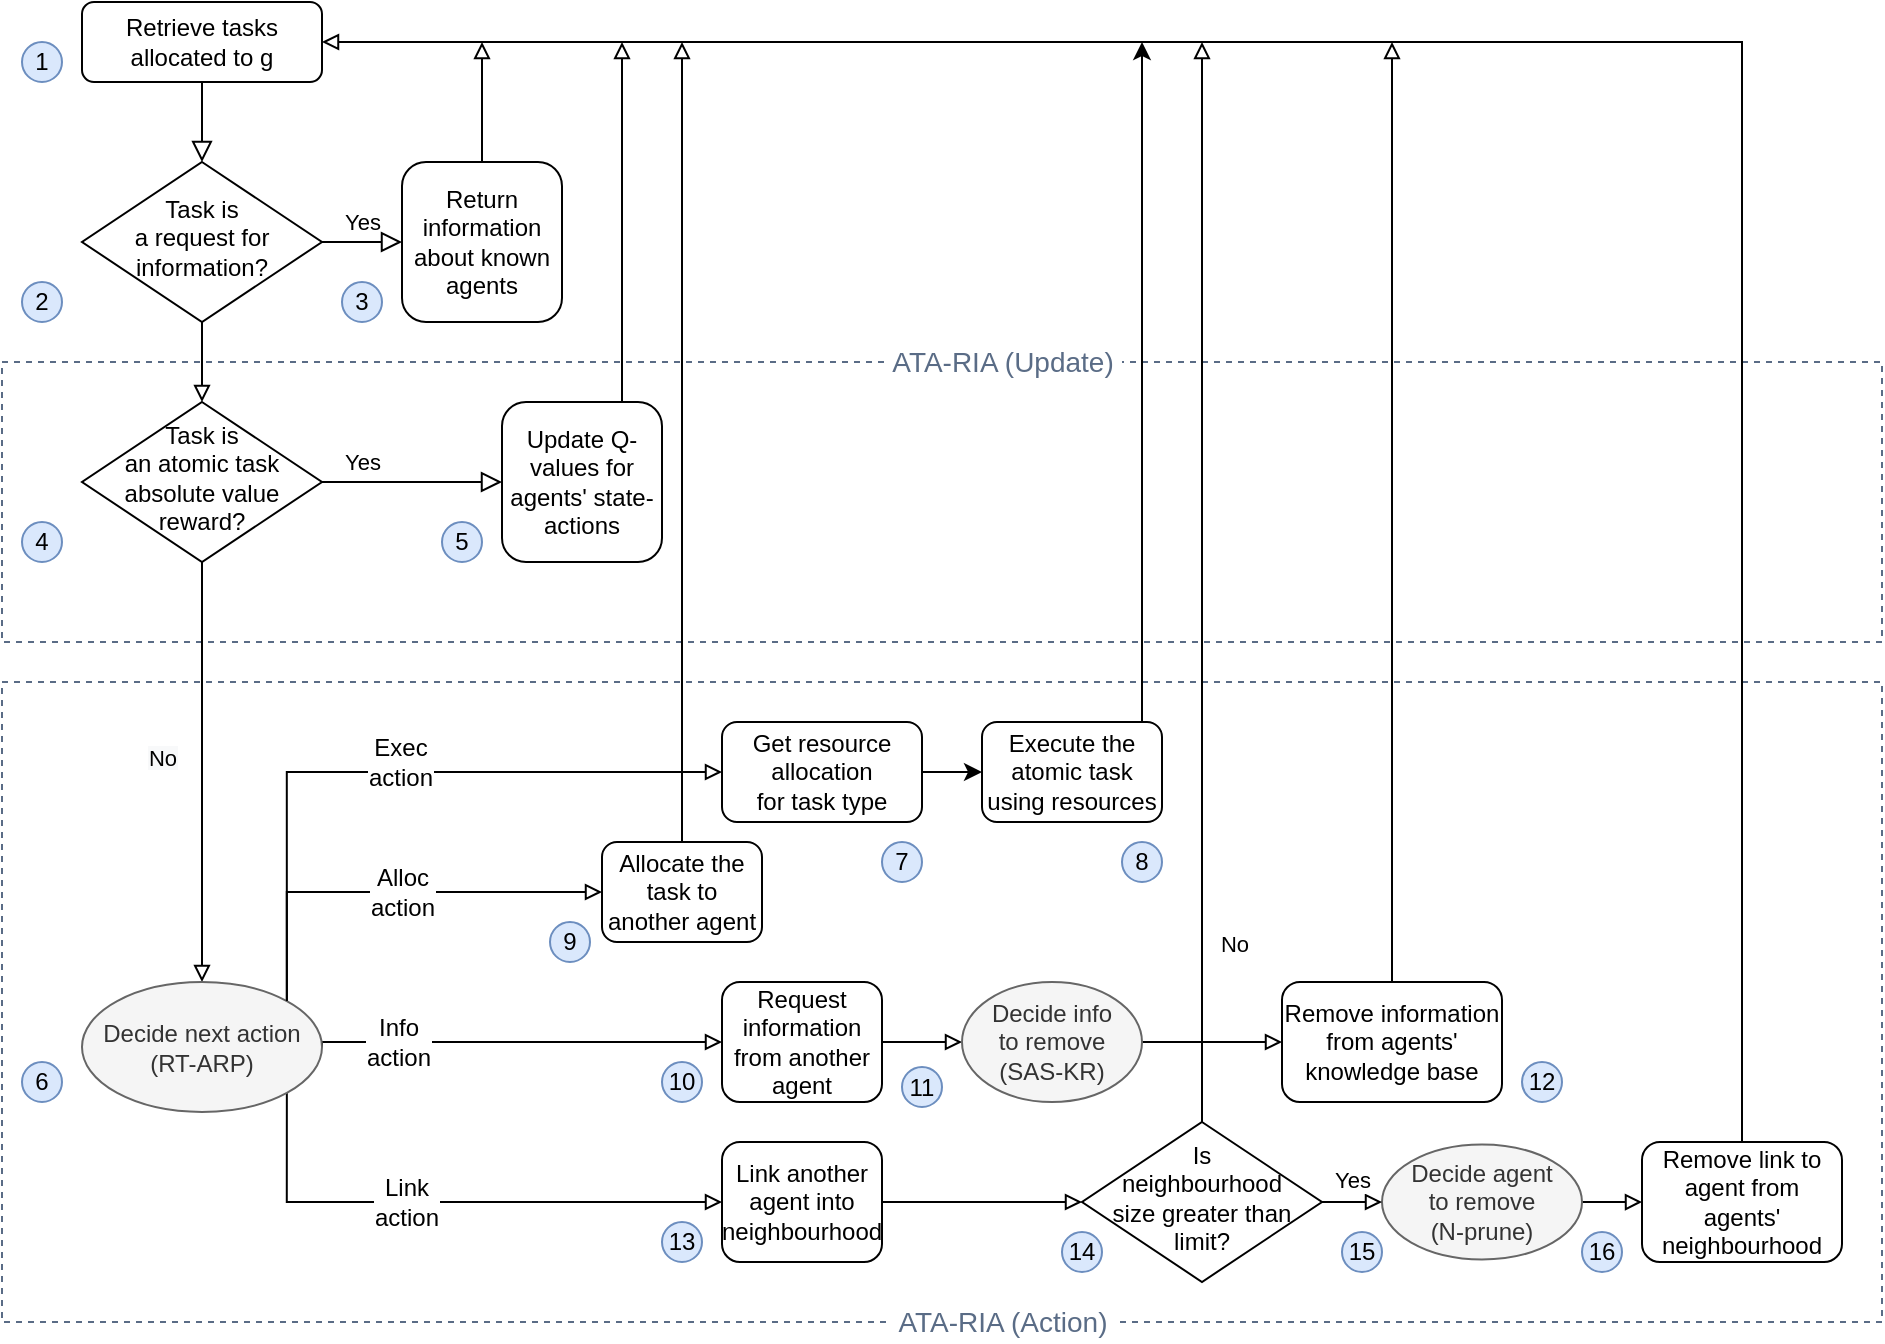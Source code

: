 <mxfile version="13.0.3" type="device"><diagram id="C5RBs43oDa-KdzZeNtuy" name="Page-1"><mxGraphModel dx="1106" dy="822" grid="1" gridSize="10" guides="1" tooltips="1" connect="1" arrows="1" fold="1" page="1" pageScale="1" pageWidth="827" pageHeight="1169" math="0" shadow="0"><root><mxCell id="WIyWlLk6GJQsqaUBKTNV-0"/><mxCell id="WIyWlLk6GJQsqaUBKTNV-1" parent="WIyWlLk6GJQsqaUBKTNV-0"/><mxCell id="KoRvC7mjp7U8nbrxe1lm-7" value="" style="fillColor=none;strokeColor=#5A6C86;dashed=1;verticalAlign=bottom;fontStyle=0;fontColor=#000000;align=left;labelPosition=right;verticalLabelPosition=top;spacingLeft=-98;spacingBottom=-21;labelBackgroundColor=#ffffff;" parent="WIyWlLk6GJQsqaUBKTNV-1" vertex="1"><mxGeometry x="120" y="420" width="940" height="320" as="geometry"/></mxCell><mxCell id="KoRvC7mjp7U8nbrxe1lm-8" value="" style="fillColor=none;strokeColor=#5A6C86;dashed=1;verticalAlign=bottom;fontStyle=1;fontColor=#000000;align=center;labelPosition=center;verticalLabelPosition=top;spacingLeft=-99;spacingTop=0;spacingBottom=-21;" parent="WIyWlLk6GJQsqaUBKTNV-1" vertex="1"><mxGeometry x="120" y="260" width="940" height="140" as="geometry"/></mxCell><mxCell id="WIyWlLk6GJQsqaUBKTNV-2" value="" style="rounded=0;html=1;jettySize=auto;orthogonalLoop=1;fontSize=11;endArrow=block;endFill=0;endSize=8;strokeWidth=1;shadow=0;labelBackgroundColor=none;edgeStyle=orthogonalEdgeStyle;fontStyle=0;entryX=0.5;entryY=0;entryDx=0;entryDy=0;" parent="WIyWlLk6GJQsqaUBKTNV-1" source="WIyWlLk6GJQsqaUBKTNV-3" target="WIyWlLk6GJQsqaUBKTNV-10" edge="1"><mxGeometry x="-0.2" y="-20" relative="1" as="geometry"><mxPoint as="offset"/><mxPoint x="220" y="170" as="targetPoint"/></mxGeometry></mxCell><mxCell id="WIyWlLk6GJQsqaUBKTNV-3" value="Retrieve tasks allocated to g" style="rounded=1;whiteSpace=wrap;html=1;fontSize=12;glass=0;strokeWidth=1;shadow=0;fontStyle=0" parent="WIyWlLk6GJQsqaUBKTNV-1" vertex="1"><mxGeometry x="160" y="80" width="120" height="40" as="geometry"/></mxCell><mxCell id="WIyWlLk6GJQsqaUBKTNV-9" value="Yes" style="edgeStyle=orthogonalEdgeStyle;rounded=0;html=1;jettySize=auto;orthogonalLoop=1;fontSize=11;endArrow=block;endFill=0;endSize=8;strokeWidth=1;shadow=0;labelBackgroundColor=none;fontStyle=0" parent="WIyWlLk6GJQsqaUBKTNV-1" source="WIyWlLk6GJQsqaUBKTNV-10" target="WIyWlLk6GJQsqaUBKTNV-12" edge="1"><mxGeometry y="10" relative="1" as="geometry"><mxPoint as="offset"/></mxGeometry></mxCell><mxCell id="-1iLSRCerz2YxzJYn320-26" value="&#10;&#10;&lt;span style=&quot;color: rgb(0, 0, 0); font-family: helvetica; font-size: 11px; font-style: normal; letter-spacing: normal; text-align: center; text-indent: 0px; text-transform: none; word-spacing: 0px; background-color: rgb(248, 249, 250); display: inline; float: none;&quot;&gt;No&lt;/span&gt;&#10;&#10;" style="edgeStyle=orthogonalEdgeStyle;rounded=0;orthogonalLoop=1;jettySize=auto;html=1;exitX=0.5;exitY=1;exitDx=0;exitDy=0;entryX=0.5;entryY=0;entryDx=0;entryDy=0;endArrow=block;endFill=0;fontStyle=0" parent="WIyWlLk6GJQsqaUBKTNV-1" source="KoRvC7mjp7U8nbrxe1lm-1" target="-1iLSRCerz2YxzJYn320-7" edge="1"><mxGeometry x="-0.067" y="-20" relative="1" as="geometry"><mxPoint as="offset"/><mxPoint x="220" y="430" as="sourcePoint"/></mxGeometry></mxCell><mxCell id="KoRvC7mjp7U8nbrxe1lm-5" style="edgeStyle=orthogonalEdgeStyle;rounded=0;orthogonalLoop=1;jettySize=auto;html=1;entryX=0.5;entryY=0;entryDx=0;entryDy=0;endArrow=block;endFill=0;fontSize=12;" parent="WIyWlLk6GJQsqaUBKTNV-1" source="WIyWlLk6GJQsqaUBKTNV-10" target="KoRvC7mjp7U8nbrxe1lm-1" edge="1"><mxGeometry relative="1" as="geometry"/></mxCell><mxCell id="WIyWlLk6GJQsqaUBKTNV-10" value="&lt;font face=&quot;sans-serif&quot;&gt;Task is &lt;br&gt;a request for information?&lt;/font&gt;" style="rhombus;whiteSpace=wrap;html=1;shadow=0;fontFamily=Helvetica;fontSize=12;align=center;strokeWidth=1;spacing=6;spacingTop=-4;fontStyle=0" parent="WIyWlLk6GJQsqaUBKTNV-1" vertex="1"><mxGeometry x="160" y="160" width="120" height="80" as="geometry"/></mxCell><mxCell id="NhZEEdgqRD4LZpYJJ2mU-9" style="edgeStyle=orthogonalEdgeStyle;rounded=0;orthogonalLoop=1;jettySize=auto;html=1;exitX=0.5;exitY=0;exitDx=0;exitDy=0;endArrow=block;endFill=0;" parent="WIyWlLk6GJQsqaUBKTNV-1" source="-1iLSRCerz2YxzJYn320-0" edge="1"><mxGeometry relative="1" as="geometry"><mxPoint x="460" y="100" as="targetPoint"/></mxGeometry></mxCell><mxCell id="-1iLSRCerz2YxzJYn320-0" value="Allocate the task to another agent" style="rounded=1;whiteSpace=wrap;html=1;fontSize=12;glass=0;strokeWidth=1;shadow=0;fontStyle=0" parent="WIyWlLk6GJQsqaUBKTNV-1" vertex="1"><mxGeometry x="420" y="500" width="80" height="50" as="geometry"/></mxCell><mxCell id="-1iLSRCerz2YxzJYn320-13" style="edgeStyle=orthogonalEdgeStyle;rounded=0;orthogonalLoop=1;jettySize=auto;html=1;exitX=1;exitY=0.5;exitDx=0;exitDy=0;entryX=0;entryY=0.5;entryDx=0;entryDy=0;endArrow=block;endFill=0;fontStyle=0" parent="WIyWlLk6GJQsqaUBKTNV-1" source="-1iLSRCerz2YxzJYn320-1" target="-1iLSRCerz2YxzJYn320-8" edge="1"><mxGeometry relative="1" as="geometry"/></mxCell><mxCell id="-1iLSRCerz2YxzJYn320-1" value="Request information from another agent" style="rounded=1;whiteSpace=wrap;html=1;fontSize=12;glass=0;strokeWidth=1;shadow=0;fontStyle=0" parent="WIyWlLk6GJQsqaUBKTNV-1" vertex="1"><mxGeometry x="480" y="570" width="80" height="60" as="geometry"/></mxCell><mxCell id="-1iLSRCerz2YxzJYn320-22" style="edgeStyle=orthogonalEdgeStyle;rounded=0;orthogonalLoop=1;jettySize=auto;html=1;exitX=1;exitY=0.5;exitDx=0;exitDy=0;entryX=0;entryY=0.5;entryDx=0;entryDy=0;endArrow=block;endFill=0;fontStyle=0" parent="WIyWlLk6GJQsqaUBKTNV-1" source="-1iLSRCerz2YxzJYn320-2" target="-1iLSRCerz2YxzJYn320-21" edge="1"><mxGeometry relative="1" as="geometry"/></mxCell><mxCell id="-1iLSRCerz2YxzJYn320-2" value="Link another agent into neighbourhood" style="rounded=1;whiteSpace=wrap;html=1;fontSize=12;glass=0;strokeWidth=1;shadow=0;fontStyle=0" parent="WIyWlLk6GJQsqaUBKTNV-1" vertex="1"><mxGeometry x="480" y="650" width="80" height="60" as="geometry"/></mxCell><mxCell id="NhZEEdgqRD4LZpYJJ2mU-8" style="edgeStyle=orthogonalEdgeStyle;rounded=0;orthogonalLoop=1;jettySize=auto;html=1;exitX=0.5;exitY=0;exitDx=0;exitDy=0;endArrow=block;endFill=0;" parent="WIyWlLk6GJQsqaUBKTNV-1" source="-1iLSRCerz2YxzJYn320-3" edge="1"><mxGeometry relative="1" as="geometry"><mxPoint x="815" y="100" as="targetPoint"/></mxGeometry></mxCell><mxCell id="-1iLSRCerz2YxzJYn320-3" value="Remove information from agents' knowledge base" style="rounded=1;whiteSpace=wrap;html=1;fontSize=12;glass=0;strokeWidth=1;shadow=0;fontStyle=0" parent="WIyWlLk6GJQsqaUBKTNV-1" vertex="1"><mxGeometry x="760" y="570" width="110" height="60" as="geometry"/></mxCell><mxCell id="-1iLSRCerz2YxzJYn320-17" style="edgeStyle=orthogonalEdgeStyle;rounded=0;orthogonalLoop=1;jettySize=auto;html=1;entryX=1;entryY=0.5;entryDx=0;entryDy=0;exitX=0.5;exitY=0;exitDx=0;exitDy=0;endArrow=block;endFill=0;fontStyle=0" parent="WIyWlLk6GJQsqaUBKTNV-1" source="-1iLSRCerz2YxzJYn320-4" target="WIyWlLk6GJQsqaUBKTNV-3" edge="1"><mxGeometry relative="1" as="geometry"><Array as="points"><mxPoint x="990" y="100"/></Array></mxGeometry></mxCell><mxCell id="-1iLSRCerz2YxzJYn320-4" value="Remove link to agent from agents' neighbourhood" style="rounded=1;whiteSpace=wrap;html=1;fontSize=12;glass=0;strokeWidth=1;shadow=0;fontStyle=0" parent="WIyWlLk6GJQsqaUBKTNV-1" vertex="1"><mxGeometry x="940" y="650" width="100" height="60" as="geometry"/></mxCell><mxCell id="-1iLSRCerz2YxzJYn320-11" style="edgeStyle=orthogonalEdgeStyle;rounded=0;orthogonalLoop=1;jettySize=auto;html=1;exitX=1;exitY=1;exitDx=0;exitDy=0;entryX=0;entryY=0.5;entryDx=0;entryDy=0;endArrow=block;endFill=0;fontStyle=0" parent="WIyWlLk6GJQsqaUBKTNV-1" source="-1iLSRCerz2YxzJYn320-7" target="-1iLSRCerz2YxzJYn320-2" edge="1"><mxGeometry relative="1" as="geometry"><Array as="points"><mxPoint x="263" y="680"/></Array></mxGeometry></mxCell><mxCell id="-1iLSRCerz2YxzJYn320-29" value="Link&lt;br style=&quot;font-size: 12px;&quot;&gt;action" style="edgeLabel;html=1;align=center;verticalAlign=middle;resizable=0;points=[];fontSize=12;fontStyle=0" parent="-1iLSRCerz2YxzJYn320-11" vertex="1" connectable="0"><mxGeometry x="-0.191" y="18" relative="1" as="geometry"><mxPoint x="3.4" y="18" as="offset"/></mxGeometry></mxCell><mxCell id="-1iLSRCerz2YxzJYn320-12" value="Info&lt;br style=&quot;font-size: 12px;&quot;&gt;action" style="edgeStyle=orthogonalEdgeStyle;rounded=0;orthogonalLoop=1;jettySize=auto;html=1;exitX=1;exitY=0.5;exitDx=0;exitDy=0;entryX=0;entryY=0.5;entryDx=0;entryDy=0;endArrow=block;endFill=0;fontStyle=0;fontSize=12;" parent="WIyWlLk6GJQsqaUBKTNV-1" source="-1iLSRCerz2YxzJYn320-7" target="-1iLSRCerz2YxzJYn320-1" edge="1"><mxGeometry x="-0.6" relative="1" as="geometry"><mxPoint x="410" y="612.5" as="sourcePoint"/><mxPoint as="offset"/><Array as="points"><mxPoint x="280" y="600"/></Array></mxGeometry></mxCell><mxCell id="-1iLSRCerz2YxzJYn320-28" value="Alloc&lt;br style=&quot;font-size: 12px;&quot;&gt;action" style="edgeStyle=orthogonalEdgeStyle;rounded=0;orthogonalLoop=1;jettySize=auto;html=1;exitX=1;exitY=0;exitDx=0;exitDy=0;endArrow=block;endFill=0;fontSize=12;fontStyle=0;entryX=0;entryY=0.5;entryDx=0;entryDy=0;" parent="WIyWlLk6GJQsqaUBKTNV-1" source="-1iLSRCerz2YxzJYn320-7" target="-1iLSRCerz2YxzJYn320-0" edge="1"><mxGeometry x="0.056" relative="1" as="geometry"><Array as="points"><mxPoint x="263" y="525"/></Array><mxPoint as="offset"/><mxPoint x="400" y="550" as="targetPoint"/></mxGeometry></mxCell><mxCell id="-1iLSRCerz2YxzJYn320-7" value="Decide next action (RT-ARP)" style="ellipse;whiteSpace=wrap;html=1;fillColor=#f5f5f5;strokeColor=#666666;fontColor=#333333;fontStyle=0" parent="WIyWlLk6GJQsqaUBKTNV-1" vertex="1"><mxGeometry x="160" y="570" width="120" height="65" as="geometry"/></mxCell><mxCell id="-1iLSRCerz2YxzJYn320-14" style="edgeStyle=orthogonalEdgeStyle;rounded=0;orthogonalLoop=1;jettySize=auto;html=1;exitX=1;exitY=0.5;exitDx=0;exitDy=0;entryX=0;entryY=0.5;entryDx=0;entryDy=0;endArrow=block;endFill=0;fontStyle=0" parent="WIyWlLk6GJQsqaUBKTNV-1" source="-1iLSRCerz2YxzJYn320-8" target="-1iLSRCerz2YxzJYn320-3" edge="1"><mxGeometry relative="1" as="geometry"/></mxCell><mxCell id="-1iLSRCerz2YxzJYn320-24" style="edgeStyle=orthogonalEdgeStyle;rounded=0;orthogonalLoop=1;jettySize=auto;html=1;entryX=0;entryY=0.5;entryDx=0;entryDy=0;endArrow=block;endFill=0;fontStyle=0" parent="WIyWlLk6GJQsqaUBKTNV-1" source="-1iLSRCerz2YxzJYn320-9" target="-1iLSRCerz2YxzJYn320-4" edge="1"><mxGeometry relative="1" as="geometry"/></mxCell><mxCell id="-1iLSRCerz2YxzJYn320-9" value="Decide agent&lt;br&gt;to remove&lt;br&gt;(N-prune)" style="ellipse;whiteSpace=wrap;html=1;fillColor=#f5f5f5;strokeColor=#666666;fontColor=#333333;fontStyle=0" parent="WIyWlLk6GJQsqaUBKTNV-1" vertex="1"><mxGeometry x="810" y="651.25" width="100" height="57.5" as="geometry"/></mxCell><mxCell id="NhZEEdgqRD4LZpYJJ2mU-3" style="edgeStyle=orthogonalEdgeStyle;rounded=0;orthogonalLoop=1;jettySize=auto;html=1;exitX=0.5;exitY=0;exitDx=0;exitDy=0;endArrow=block;endFill=0;" parent="WIyWlLk6GJQsqaUBKTNV-1" source="WIyWlLk6GJQsqaUBKTNV-12" edge="1"><mxGeometry relative="1" as="geometry"><mxPoint x="360" y="100" as="targetPoint"/></mxGeometry></mxCell><mxCell id="WIyWlLk6GJQsqaUBKTNV-12" value="Return information&lt;br&gt;about known agents" style="rounded=1;whiteSpace=wrap;html=1;fontSize=12;glass=0;strokeWidth=1;shadow=0;fontStyle=0" parent="WIyWlLk6GJQsqaUBKTNV-1" vertex="1"><mxGeometry x="320" y="160" width="80" height="80" as="geometry"/></mxCell><mxCell id="-1iLSRCerz2YxzJYn320-8" value="Decide info&lt;br&gt;to remove&lt;br&gt;(SAS-KR)" style="ellipse;whiteSpace=wrap;html=1;fillColor=#f5f5f5;strokeColor=#666666;fontColor=#333333;fontStyle=0" parent="WIyWlLk6GJQsqaUBKTNV-1" vertex="1"><mxGeometry x="600" y="570" width="90" height="60" as="geometry"/></mxCell><mxCell id="-1iLSRCerz2YxzJYn320-23" value="Yes" style="edgeStyle=orthogonalEdgeStyle;rounded=0;orthogonalLoop=1;jettySize=auto;html=1;entryX=0;entryY=0.5;entryDx=0;entryDy=0;endArrow=block;endFill=0;fontStyle=0" parent="WIyWlLk6GJQsqaUBKTNV-1" source="-1iLSRCerz2YxzJYn320-21" target="-1iLSRCerz2YxzJYn320-9" edge="1"><mxGeometry y="-12" relative="1" as="geometry"><mxPoint y="1" as="offset"/></mxGeometry></mxCell><mxCell id="-1iLSRCerz2YxzJYn320-31" style="edgeStyle=orthogonalEdgeStyle;rounded=0;orthogonalLoop=1;jettySize=auto;html=1;exitX=0.5;exitY=0;exitDx=0;exitDy=0;endArrow=block;endFill=0;fontSize=12;fontStyle=0" parent="WIyWlLk6GJQsqaUBKTNV-1" source="-1iLSRCerz2YxzJYn320-21" edge="1"><mxGeometry relative="1" as="geometry"><mxPoint x="720" y="100" as="targetPoint"/></mxGeometry></mxCell><mxCell id="-1iLSRCerz2YxzJYn320-32" value="No" style="edgeLabel;html=1;align=center;verticalAlign=middle;resizable=0;points=[];fontSize=11;fontStyle=0" parent="-1iLSRCerz2YxzJYn320-31" vertex="1" connectable="0"><mxGeometry x="0.198" y="3" relative="1" as="geometry"><mxPoint x="18" y="234" as="offset"/></mxGeometry></mxCell><mxCell id="-1iLSRCerz2YxzJYn320-21" value="&lt;font face=&quot;sans-serif&quot;&gt;Is &lt;br&gt;neighbourhood &lt;br&gt;size greater than limit?&lt;/font&gt;" style="rhombus;whiteSpace=wrap;html=1;shadow=0;fontFamily=Helvetica;fontSize=12;align=center;strokeWidth=1;spacing=6;spacingTop=-4;fontStyle=0" parent="WIyWlLk6GJQsqaUBKTNV-1" vertex="1"><mxGeometry x="660" y="640" width="120" height="80" as="geometry"/></mxCell><mxCell id="LcpqVh6j0f8WOYCuGlwR-1" style="edgeStyle=orthogonalEdgeStyle;rounded=0;orthogonalLoop=1;jettySize=auto;html=1;exitX=1;exitY=0.5;exitDx=0;exitDy=0;entryX=0;entryY=0.5;entryDx=0;entryDy=0;" parent="WIyWlLk6GJQsqaUBKTNV-1" source="NhZEEdgqRD4LZpYJJ2mU-4" target="LcpqVh6j0f8WOYCuGlwR-0" edge="1"><mxGeometry relative="1" as="geometry"/></mxCell><mxCell id="NhZEEdgqRD4LZpYJJ2mU-4" value="Get resource allocation &lt;br&gt;for task type" style="rounded=1;whiteSpace=wrap;html=1;fontSize=12;glass=0;strokeWidth=1;shadow=0;fontStyle=0" parent="WIyWlLk6GJQsqaUBKTNV-1" vertex="1"><mxGeometry x="480" y="440" width="100" height="50" as="geometry"/></mxCell><mxCell id="NhZEEdgqRD4LZpYJJ2mU-5" value="Exec&lt;br style=&quot;font-size: 12px;&quot;&gt;action" style="edgeStyle=orthogonalEdgeStyle;rounded=0;orthogonalLoop=1;jettySize=auto;html=1;exitX=1;exitY=0;exitDx=0;exitDy=0;entryX=0;entryY=0.5;entryDx=0;entryDy=0;endArrow=block;endFill=0;fontSize=12;fontStyle=0" parent="WIyWlLk6GJQsqaUBKTNV-1" source="-1iLSRCerz2YxzJYn320-7" target="NhZEEdgqRD4LZpYJJ2mU-4" edge="1"><mxGeometry x="-0.309" y="-57" relative="1" as="geometry"><Array as="points"><mxPoint x="263" y="465"/></Array><mxPoint x="57" y="-62" as="offset"/><mxPoint x="262.754" y="552.198" as="sourcePoint"/></mxGeometry></mxCell><mxCell id="NhZEEdgqRD4LZpYJJ2mU-11" value="1" style="ellipse;whiteSpace=wrap;html=1;aspect=fixed;fillColor=#dae8fc;strokeColor=#6c8ebf;" parent="WIyWlLk6GJQsqaUBKTNV-1" vertex="1"><mxGeometry x="130" y="100" width="20" height="20" as="geometry"/></mxCell><mxCell id="NhZEEdgqRD4LZpYJJ2mU-12" value="2" style="ellipse;whiteSpace=wrap;html=1;aspect=fixed;fillColor=#dae8fc;strokeColor=#6c8ebf;" parent="WIyWlLk6GJQsqaUBKTNV-1" vertex="1"><mxGeometry x="130" y="220" width="20" height="20" as="geometry"/></mxCell><mxCell id="NhZEEdgqRD4LZpYJJ2mU-13" value="3" style="ellipse;whiteSpace=wrap;html=1;aspect=fixed;fillColor=#dae8fc;strokeColor=#6c8ebf;" parent="WIyWlLk6GJQsqaUBKTNV-1" vertex="1"><mxGeometry x="290" y="220" width="20" height="20" as="geometry"/></mxCell><mxCell id="NhZEEdgqRD4LZpYJJ2mU-14" value="6" style="ellipse;whiteSpace=wrap;html=1;aspect=fixed;fillColor=#dae8fc;strokeColor=#6c8ebf;" parent="WIyWlLk6GJQsqaUBKTNV-1" vertex="1"><mxGeometry x="130" y="610" width="20" height="20" as="geometry"/></mxCell><mxCell id="NhZEEdgqRD4LZpYJJ2mU-15" value="7" style="ellipse;whiteSpace=wrap;html=1;aspect=fixed;fillColor=#dae8fc;strokeColor=#6c8ebf;" parent="WIyWlLk6GJQsqaUBKTNV-1" vertex="1"><mxGeometry x="560" y="500" width="20" height="20" as="geometry"/></mxCell><mxCell id="NhZEEdgqRD4LZpYJJ2mU-16" value="9" style="ellipse;whiteSpace=wrap;html=1;aspect=fixed;fillColor=#dae8fc;strokeColor=#6c8ebf;" parent="WIyWlLk6GJQsqaUBKTNV-1" vertex="1"><mxGeometry x="394" y="540" width="20" height="20" as="geometry"/></mxCell><mxCell id="NhZEEdgqRD4LZpYJJ2mU-17" value="10" style="ellipse;whiteSpace=wrap;html=1;aspect=fixed;fillColor=#dae8fc;strokeColor=#6c8ebf;" parent="WIyWlLk6GJQsqaUBKTNV-1" vertex="1"><mxGeometry x="450" y="610" width="20" height="20" as="geometry"/></mxCell><mxCell id="NhZEEdgqRD4LZpYJJ2mU-18" value="13" style="ellipse;whiteSpace=wrap;html=1;aspect=fixed;fillColor=#dae8fc;strokeColor=#6c8ebf;" parent="WIyWlLk6GJQsqaUBKTNV-1" vertex="1"><mxGeometry x="450" y="690" width="20" height="20" as="geometry"/></mxCell><mxCell id="NhZEEdgqRD4LZpYJJ2mU-19" value="11" style="ellipse;whiteSpace=wrap;html=1;aspect=fixed;fillColor=#dae8fc;strokeColor=#6c8ebf;" parent="WIyWlLk6GJQsqaUBKTNV-1" vertex="1"><mxGeometry x="570" y="612.5" width="20" height="20" as="geometry"/></mxCell><mxCell id="NhZEEdgqRD4LZpYJJ2mU-20" value="14" style="ellipse;whiteSpace=wrap;html=1;aspect=fixed;fillColor=#dae8fc;strokeColor=#6c8ebf;" parent="WIyWlLk6GJQsqaUBKTNV-1" vertex="1"><mxGeometry x="650" y="695" width="20" height="20" as="geometry"/></mxCell><mxCell id="NhZEEdgqRD4LZpYJJ2mU-21" value="12" style="ellipse;whiteSpace=wrap;html=1;aspect=fixed;fillColor=#dae8fc;strokeColor=#6c8ebf;" parent="WIyWlLk6GJQsqaUBKTNV-1" vertex="1"><mxGeometry x="880" y="610" width="20" height="20" as="geometry"/></mxCell><mxCell id="NhZEEdgqRD4LZpYJJ2mU-22" value="16" style="ellipse;whiteSpace=wrap;html=1;aspect=fixed;fillColor=#dae8fc;strokeColor=#6c8ebf;" parent="WIyWlLk6GJQsqaUBKTNV-1" vertex="1"><mxGeometry x="910" y="695" width="20" height="20" as="geometry"/></mxCell><mxCell id="NhZEEdgqRD4LZpYJJ2mU-23" value="15" style="ellipse;whiteSpace=wrap;html=1;aspect=fixed;fillColor=#dae8fc;strokeColor=#6c8ebf;" parent="WIyWlLk6GJQsqaUBKTNV-1" vertex="1"><mxGeometry x="790" y="695" width="20" height="20" as="geometry"/></mxCell><mxCell id="KoRvC7mjp7U8nbrxe1lm-0" value="Yes" style="edgeStyle=orthogonalEdgeStyle;rounded=0;html=1;jettySize=auto;orthogonalLoop=1;fontSize=11;endArrow=block;endFill=0;endSize=8;strokeWidth=1;shadow=0;labelBackgroundColor=none;fontStyle=0" parent="WIyWlLk6GJQsqaUBKTNV-1" source="KoRvC7mjp7U8nbrxe1lm-1" target="KoRvC7mjp7U8nbrxe1lm-2" edge="1"><mxGeometry x="-0.556" y="10" relative="1" as="geometry"><mxPoint as="offset"/></mxGeometry></mxCell><mxCell id="KoRvC7mjp7U8nbrxe1lm-1" value="&lt;font face=&quot;sans-serif&quot;&gt;Task is &lt;br&gt;an atomic task absolute value&lt;br&gt;reward?&lt;/font&gt;" style="rhombus;whiteSpace=wrap;html=1;shadow=0;fontFamily=Helvetica;fontSize=12;align=center;strokeWidth=1;spacing=6;spacingTop=-4;fontStyle=0" parent="WIyWlLk6GJQsqaUBKTNV-1" vertex="1"><mxGeometry x="160" y="280" width="120" height="80" as="geometry"/></mxCell><mxCell id="KoRvC7mjp7U8nbrxe1lm-17" style="edgeStyle=orthogonalEdgeStyle;rounded=0;orthogonalLoop=1;jettySize=auto;html=1;exitX=0.75;exitY=0;exitDx=0;exitDy=0;endArrow=block;endFill=0;fontSize=14;fontColor=#000000;" parent="WIyWlLk6GJQsqaUBKTNV-1" source="KoRvC7mjp7U8nbrxe1lm-2" edge="1"><mxGeometry relative="1" as="geometry"><mxPoint x="430.0" y="100" as="targetPoint"/></mxGeometry></mxCell><mxCell id="KoRvC7mjp7U8nbrxe1lm-2" value="Update Q-values for agents' state-actions" style="rounded=1;whiteSpace=wrap;html=1;fontSize=12;glass=0;strokeWidth=1;shadow=0;fontStyle=0" parent="WIyWlLk6GJQsqaUBKTNV-1" vertex="1"><mxGeometry x="370" y="280" width="80" height="80" as="geometry"/></mxCell><mxCell id="KoRvC7mjp7U8nbrxe1lm-3" value="4" style="ellipse;whiteSpace=wrap;html=1;aspect=fixed;fillColor=#dae8fc;strokeColor=#6c8ebf;" parent="WIyWlLk6GJQsqaUBKTNV-1" vertex="1"><mxGeometry x="130" y="340" width="20" height="20" as="geometry"/></mxCell><mxCell id="KoRvC7mjp7U8nbrxe1lm-4" value="5" style="ellipse;whiteSpace=wrap;html=1;aspect=fixed;fillColor=#dae8fc;strokeColor=#6c8ebf;" parent="WIyWlLk6GJQsqaUBKTNV-1" vertex="1"><mxGeometry x="340" y="340" width="20" height="20" as="geometry"/></mxCell><mxCell id="KoRvC7mjp7U8nbrxe1lm-9" value="&lt;span&gt;&amp;nbsp;ATA-RIA (Update)&amp;nbsp;&lt;/span&gt;" style="text;html=1;align=center;verticalAlign=middle;resizable=0;points=[];autosize=1;fontSize=14;fontColor=#5A6C86;fontStyle=0;labelBackgroundColor=#ffffff;labelBorderColor=none;" parent="WIyWlLk6GJQsqaUBKTNV-1" vertex="1"><mxGeometry x="555" y="250" width="130" height="20" as="geometry"/></mxCell><mxCell id="KoRvC7mjp7U8nbrxe1lm-14" value="&lt;span style=&quot;font-weight: normal&quot;&gt;&amp;nbsp;ATA-RIA (Action)&amp;nbsp;&lt;/span&gt;" style="text;html=1;align=center;verticalAlign=middle;resizable=0;points=[];autosize=1;fontSize=14;fontColor=#5A6C86;fontStyle=1;labelBackgroundColor=#ffffff;labelBorderColor=none;" parent="WIyWlLk6GJQsqaUBKTNV-1" vertex="1"><mxGeometry x="555" y="730" width="130" height="20" as="geometry"/></mxCell><mxCell id="LcpqVh6j0f8WOYCuGlwR-2" style="edgeStyle=orthogonalEdgeStyle;rounded=0;orthogonalLoop=1;jettySize=auto;html=1;exitX=0.75;exitY=0;exitDx=0;exitDy=0;" parent="WIyWlLk6GJQsqaUBKTNV-1" source="LcpqVh6j0f8WOYCuGlwR-0" edge="1"><mxGeometry relative="1" as="geometry"><mxPoint x="690" y="100" as="targetPoint"/><Array as="points"><mxPoint x="690" y="440"/></Array></mxGeometry></mxCell><mxCell id="LcpqVh6j0f8WOYCuGlwR-0" value="Execute the atomic task using resources" style="rounded=1;whiteSpace=wrap;html=1;fontSize=12;glass=0;strokeWidth=1;shadow=0;fontStyle=0" parent="WIyWlLk6GJQsqaUBKTNV-1" vertex="1"><mxGeometry x="610" y="440" width="90" height="50" as="geometry"/></mxCell><mxCell id="LcpqVh6j0f8WOYCuGlwR-4" value="8" style="ellipse;whiteSpace=wrap;html=1;aspect=fixed;fillColor=#dae8fc;strokeColor=#6c8ebf;" parent="WIyWlLk6GJQsqaUBKTNV-1" vertex="1"><mxGeometry x="680" y="500" width="20" height="20" as="geometry"/></mxCell></root></mxGraphModel></diagram></mxfile>